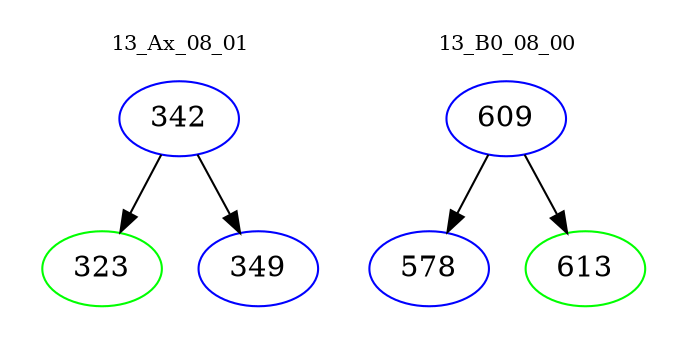 digraph{
subgraph cluster_0 {
color = white
label = "13_Ax_08_01";
fontsize=10;
T0_342 [label="342", color="blue"]
T0_342 -> T0_323 [color="black"]
T0_323 [label="323", color="green"]
T0_342 -> T0_349 [color="black"]
T0_349 [label="349", color="blue"]
}
subgraph cluster_1 {
color = white
label = "13_B0_08_00";
fontsize=10;
T1_609 [label="609", color="blue"]
T1_609 -> T1_578 [color="black"]
T1_578 [label="578", color="blue"]
T1_609 -> T1_613 [color="black"]
T1_613 [label="613", color="green"]
}
}

